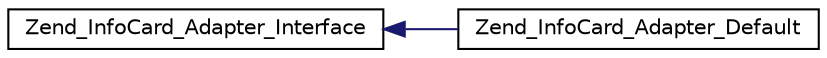 digraph G
{
  edge [fontname="Helvetica",fontsize="10",labelfontname="Helvetica",labelfontsize="10"];
  node [fontname="Helvetica",fontsize="10",shape=record];
  rankdir="LR";
  Node1 [label="Zend_InfoCard_Adapter_Interface",height=0.2,width=0.4,color="black", fillcolor="white", style="filled",URL="$interface_zend___info_card___adapter___interface.html"];
  Node1 -> Node2 [dir="back",color="midnightblue",fontsize="10",style="solid",fontname="Helvetica"];
  Node2 [label="Zend_InfoCard_Adapter_Default",height=0.2,width=0.4,color="black", fillcolor="white", style="filled",URL="$class_zend___info_card___adapter___default.html"];
}
